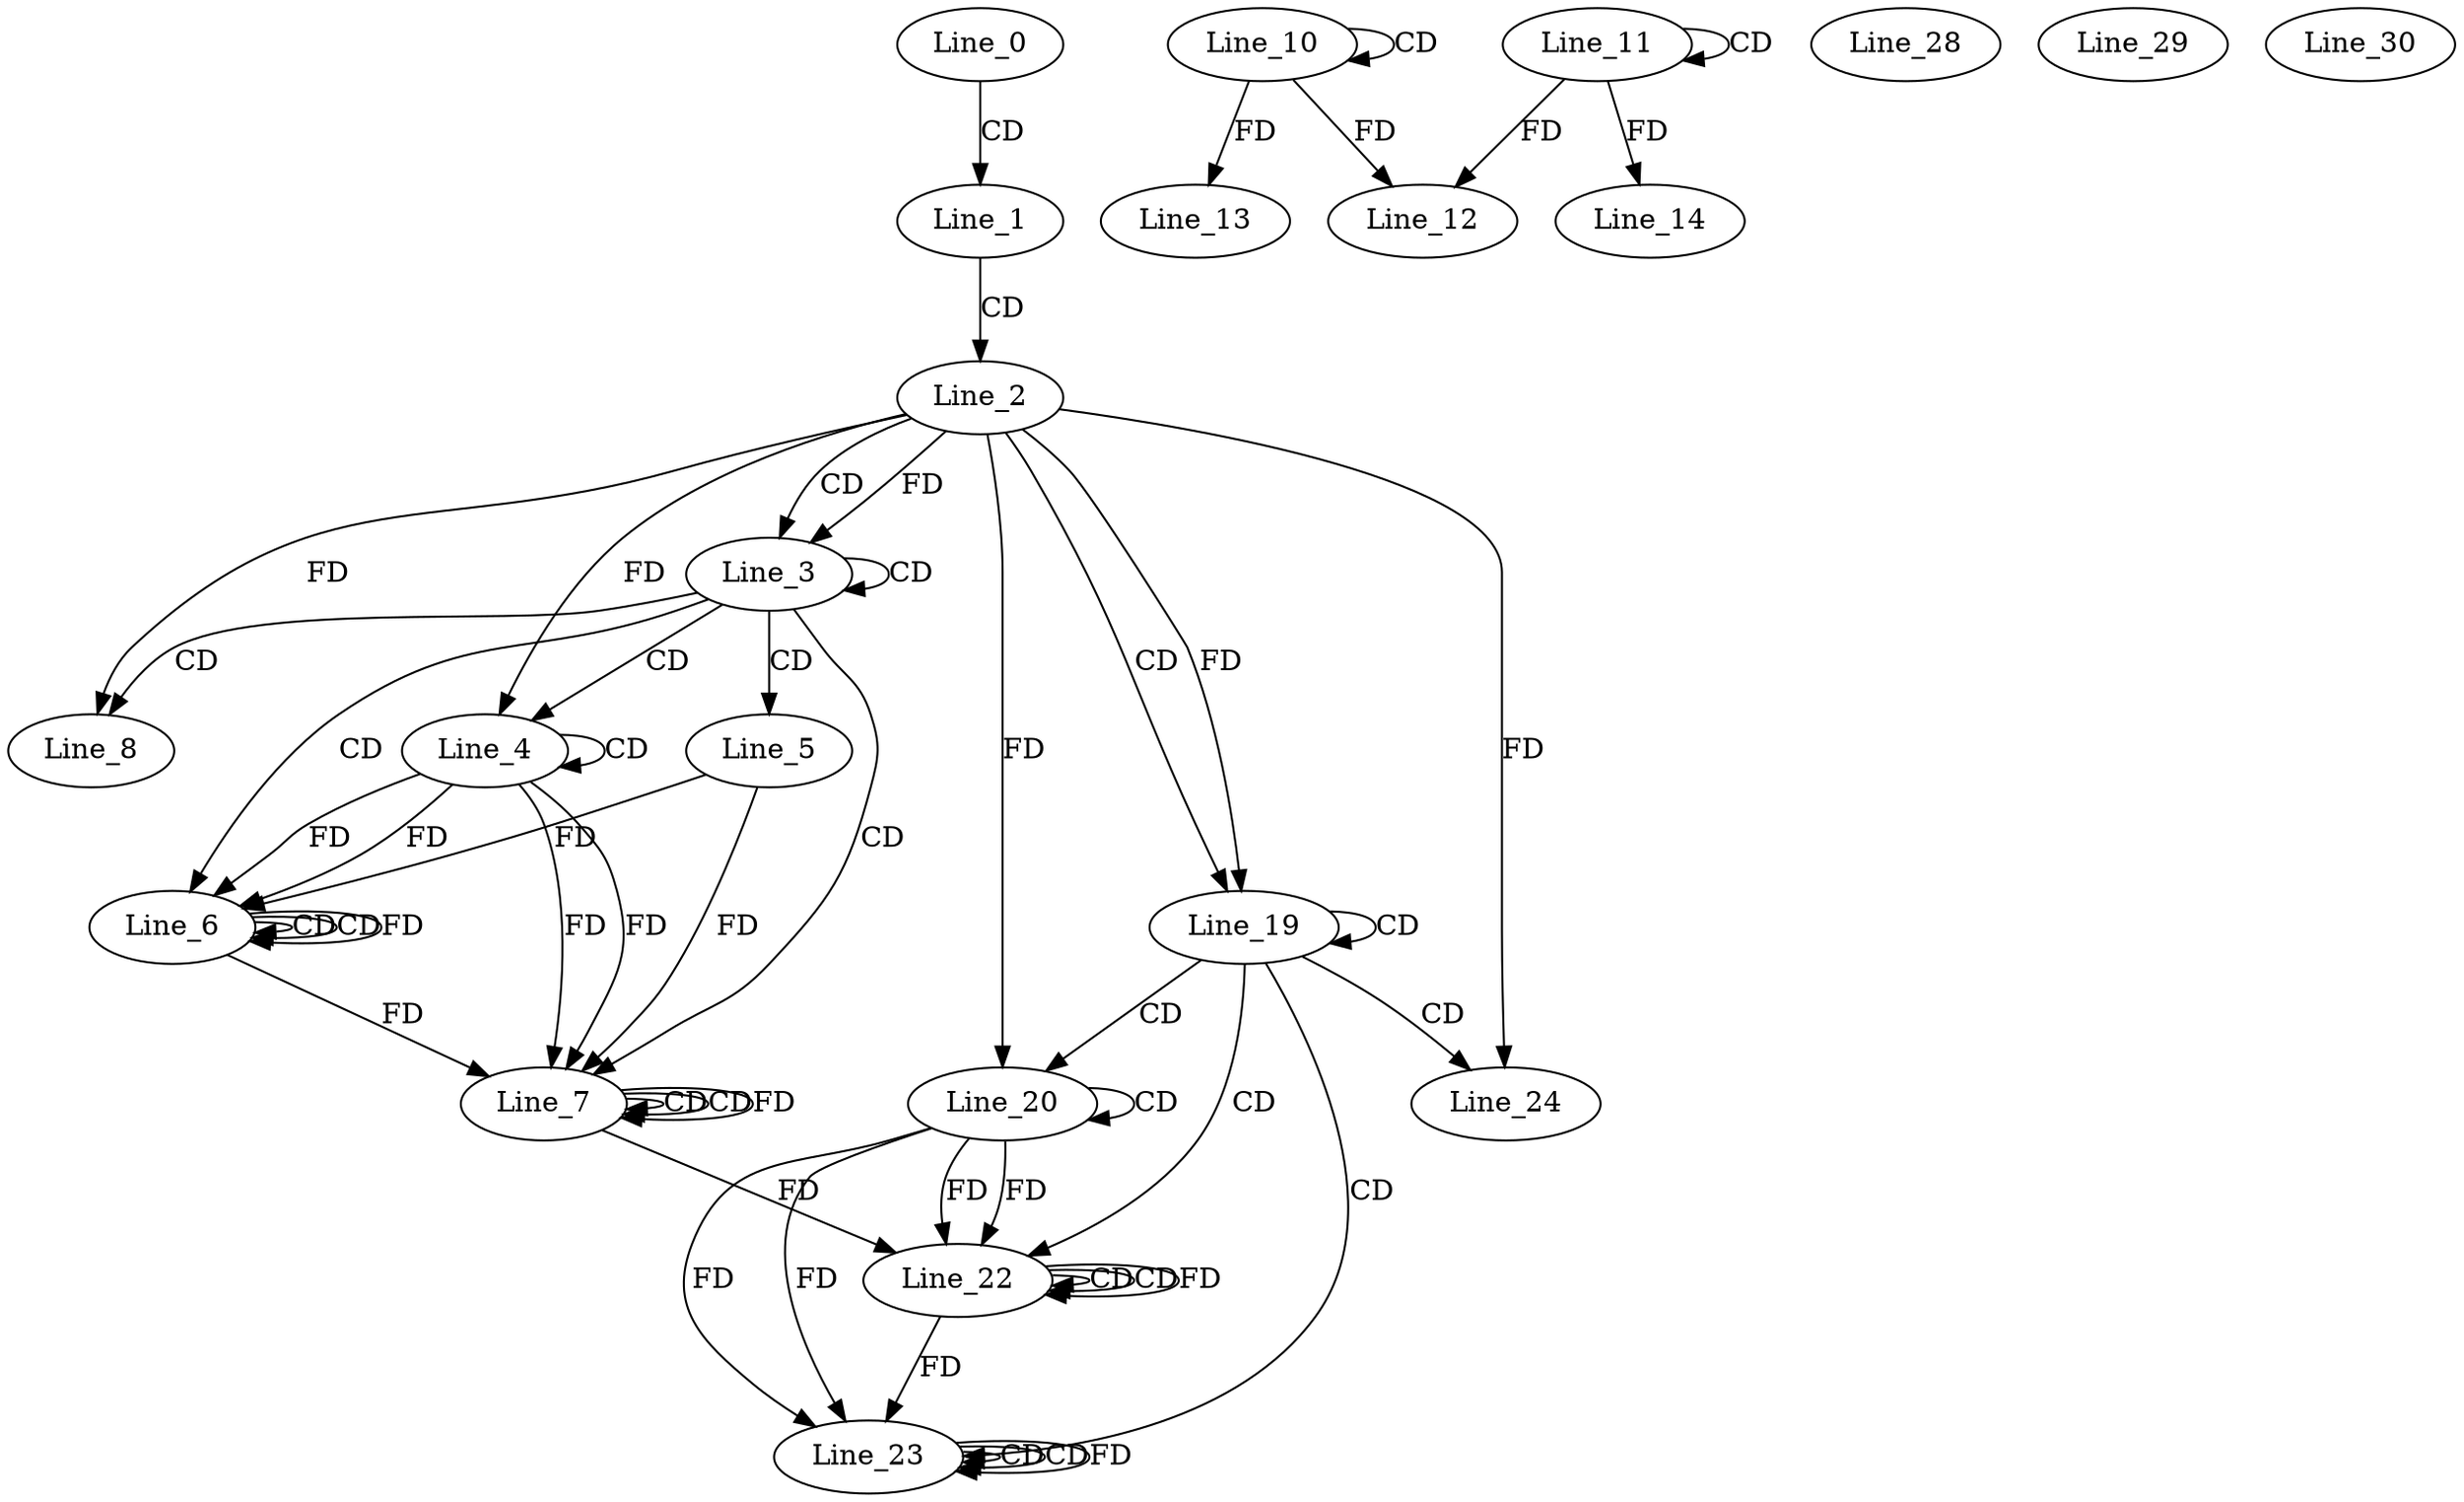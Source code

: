 digraph G {
  Line_0;
  Line_1;
  Line_2;
  Line_3;
  Line_3;
  Line_4;
  Line_4;
  Line_5;
  Line_6;
  Line_6;
  Line_6;
  Line_7;
  Line_7;
  Line_7;
  Line_8;
  Line_8;
  Line_10;
  Line_10;
  Line_11;
  Line_11;
  Line_12;
  Line_12;
  Line_13;
  Line_14;
  Line_19;
  Line_19;
  Line_20;
  Line_20;
  Line_22;
  Line_22;
  Line_22;
  Line_23;
  Line_23;
  Line_23;
  Line_24;
  Line_24;
  Line_28;
  Line_28;
  Line_29;
  Line_30;
  Line_0 -> Line_1 [ label="CD" ];
  Line_1 -> Line_2 [ label="CD" ];
  Line_2 -> Line_3 [ label="CD" ];
  Line_3 -> Line_3 [ label="CD" ];
  Line_2 -> Line_3 [ label="FD" ];
  Line_3 -> Line_4 [ label="CD" ];
  Line_4 -> Line_4 [ label="CD" ];
  Line_2 -> Line_4 [ label="FD" ];
  Line_3 -> Line_5 [ label="CD" ];
  Line_3 -> Line_6 [ label="CD" ];
  Line_4 -> Line_6 [ label="FD" ];
  Line_6 -> Line_6 [ label="CD" ];
  Line_4 -> Line_6 [ label="FD" ];
  Line_6 -> Line_6 [ label="CD" ];
  Line_5 -> Line_6 [ label="FD" ];
  Line_6 -> Line_6 [ label="FD" ];
  Line_3 -> Line_7 [ label="CD" ];
  Line_4 -> Line_7 [ label="FD" ];
  Line_7 -> Line_7 [ label="CD" ];
  Line_4 -> Line_7 [ label="FD" ];
  Line_7 -> Line_7 [ label="CD" ];
  Line_5 -> Line_7 [ label="FD" ];
  Line_6 -> Line_7 [ label="FD" ];
  Line_7 -> Line_7 [ label="FD" ];
  Line_3 -> Line_8 [ label="CD" ];
  Line_2 -> Line_8 [ label="FD" ];
  Line_10 -> Line_10 [ label="CD" ];
  Line_11 -> Line_11 [ label="CD" ];
  Line_11 -> Line_12 [ label="FD" ];
  Line_10 -> Line_12 [ label="FD" ];
  Line_10 -> Line_13 [ label="FD" ];
  Line_11 -> Line_14 [ label="FD" ];
  Line_2 -> Line_19 [ label="CD" ];
  Line_19 -> Line_19 [ label="CD" ];
  Line_2 -> Line_19 [ label="FD" ];
  Line_19 -> Line_20 [ label="CD" ];
  Line_20 -> Line_20 [ label="CD" ];
  Line_2 -> Line_20 [ label="FD" ];
  Line_19 -> Line_22 [ label="CD" ];
  Line_20 -> Line_22 [ label="FD" ];
  Line_22 -> Line_22 [ label="CD" ];
  Line_20 -> Line_22 [ label="FD" ];
  Line_22 -> Line_22 [ label="CD" ];
  Line_7 -> Line_22 [ label="FD" ];
  Line_22 -> Line_22 [ label="FD" ];
  Line_19 -> Line_23 [ label="CD" ];
  Line_20 -> Line_23 [ label="FD" ];
  Line_23 -> Line_23 [ label="CD" ];
  Line_20 -> Line_23 [ label="FD" ];
  Line_23 -> Line_23 [ label="CD" ];
  Line_22 -> Line_23 [ label="FD" ];
  Line_23 -> Line_23 [ label="FD" ];
  Line_19 -> Line_24 [ label="CD" ];
  Line_2 -> Line_24 [ label="FD" ];
}
